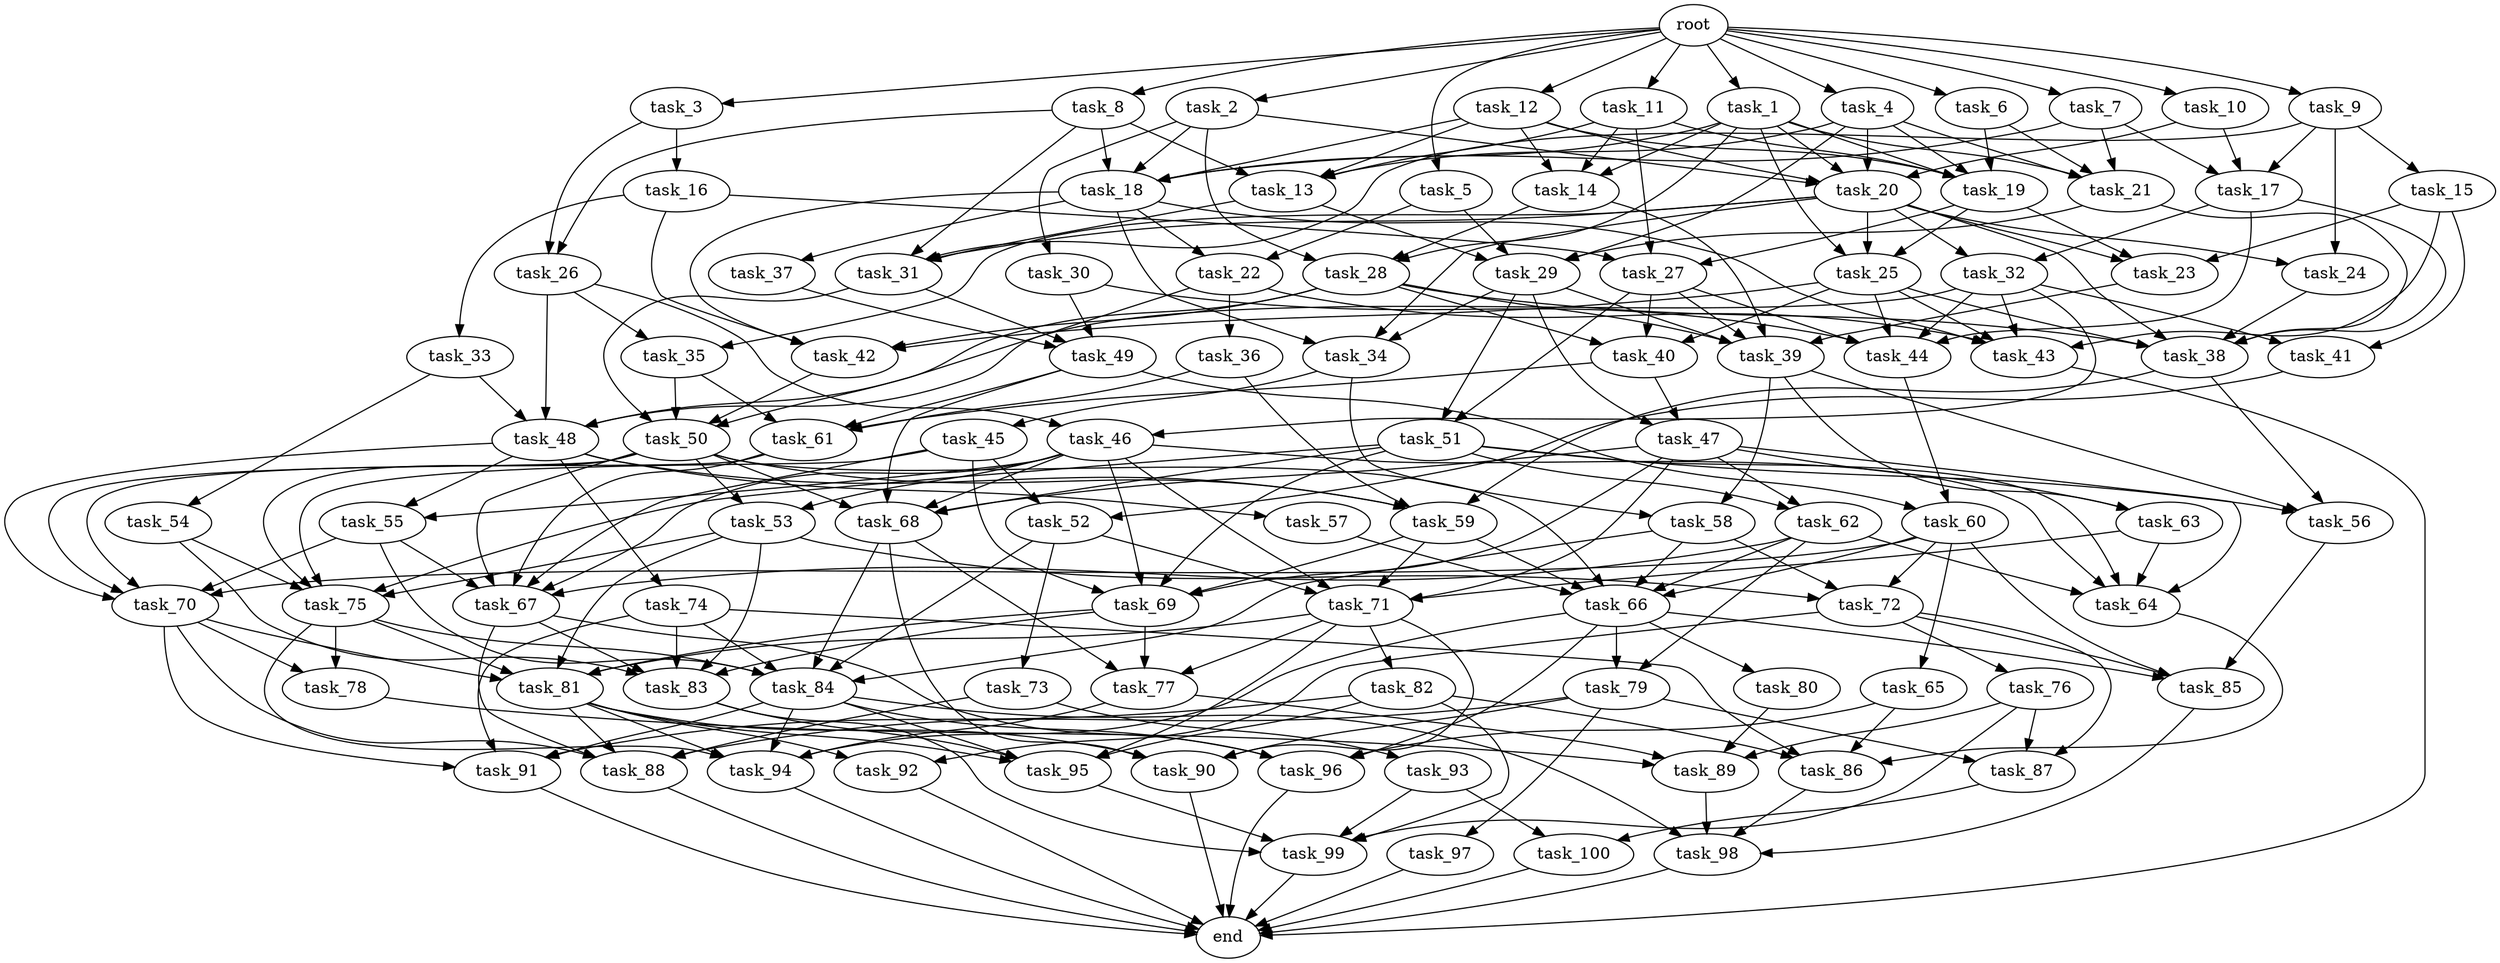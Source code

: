 digraph G {
  task_68 [size="6.527897e+11"];
  task_92 [size="7.624634e+11"];
  task_59 [size="1.360851e+11"];
  task_35 [size="1.472987e+10"];
  task_28 [size="9.522847e+11"];
  task_44 [size="7.849948e+11"];
  task_36 [size="5.938691e+11"];
  task_24 [size="1.033769e+11"];
  task_55 [size="1.027221e+11"];
  task_47 [size="8.041463e+11"];
  task_94 [size="4.670861e+11"];
  task_88 [size="7.833819e+11"];
  task_22 [size="4.719484e+11"];
  task_38 [size="9.237861e+11"];
  task_2 [size="2.998825e+11"];
  task_65 [size="4.696508e+11"];
  task_63 [size="9.234087e+11"];
  task_53 [size="7.075303e+11"];
  task_26 [size="3.200376e+11"];
  root [size="0.000000e+00"];
  task_85 [size="7.129891e+11"];
  task_66 [size="3.311586e+11"];
  task_9 [size="5.969677e+11"];
  task_41 [size="3.309819e+11"];
  task_4 [size="2.531547e+11"];
  task_19 [size="2.653818e+11"];
  task_50 [size="5.405116e+11"];
  task_48 [size="6.952073e+11"];
  task_31 [size="3.456104e+11"];
  task_77 [size="9.863861e+11"];
  task_74 [size="6.924204e+11"];
  task_46 [size="6.226846e+11"];
  task_37 [size="9.429422e+11"];
  task_73 [size="1.861254e+11"];
  task_49 [size="1.036341e+10"];
  task_79 [size="8.240771e+11"];
  task_71 [size="2.765039e+11"];
  task_23 [size="8.326760e+11"];
  task_42 [size="5.843186e+11"];
  task_25 [size="8.120698e+11"];
  task_96 [size="5.627051e+11"];
  task_18 [size="7.440840e+11"];
  task_1 [size="2.492243e+10"];
  task_89 [size="3.333623e+11"];
  task_10 [size="1.667916e+11"];
  task_6 [size="6.028411e+11"];
  task_67 [size="4.097033e+11"];
  task_58 [size="5.673329e+11"];
  task_98 [size="7.521425e+11"];
  task_83 [size="7.627426e+11"];
  task_30 [size="6.451416e+11"];
  task_99 [size="7.253094e+11"];
  task_76 [size="4.358713e+11"];
  task_29 [size="1.259512e+10"];
  task_62 [size="5.937814e+11"];
  task_81 [size="2.314267e+11"];
  task_14 [size="2.741360e+11"];
  task_45 [size="1.122997e+11"];
  task_12 [size="2.578392e+11"];
  task_75 [size="7.446836e+11"];
  task_13 [size="4.646710e+11"];
  task_52 [size="5.377053e+11"];
  task_15 [size="7.552047e+11"];
  task_84 [size="1.080262e+11"];
  task_97 [size="7.164515e+11"];
  task_93 [size="3.854065e+11"];
  task_16 [size="7.455658e+11"];
  task_43 [size="1.754747e+11"];
  task_17 [size="1.172025e+11"];
  task_60 [size="8.063042e+11"];
  task_91 [size="1.745565e+11"];
  task_27 [size="3.478020e+11"];
  end [size="0.000000e+00"];
  task_34 [size="5.801321e+11"];
  task_57 [size="8.344509e+11"];
  task_3 [size="1.132569e+11"];
  task_39 [size="7.941021e+11"];
  task_56 [size="5.660103e+11"];
  task_21 [size="3.102819e+11"];
  task_90 [size="2.840428e+11"];
  task_32 [size="9.596434e+11"];
  task_20 [size="6.917928e+11"];
  task_64 [size="7.574542e+11"];
  task_7 [size="8.026002e+11"];
  task_8 [size="7.509677e+11"];
  task_51 [size="6.222193e+11"];
  task_86 [size="6.551311e+11"];
  task_72 [size="8.355576e+11"];
  task_40 [size="5.145414e+11"];
  task_80 [size="5.054739e+11"];
  task_82 [size="6.742765e+11"];
  task_5 [size="3.660779e+11"];
  task_78 [size="5.740259e+11"];
  task_95 [size="5.557910e+11"];
  task_87 [size="6.554746e+11"];
  task_61 [size="3.000432e+11"];
  task_70 [size="4.723424e+11"];
  task_54 [size="4.838052e+10"];
  task_11 [size="6.722146e+11"];
  task_100 [size="5.680464e+11"];
  task_69 [size="5.438311e+11"];
  task_33 [size="2.519905e+11"];

  task_68 -> task_77 [size="3.287954e+08"];
  task_68 -> task_84 [size="1.800436e+07"];
  task_68 -> task_90 [size="7.101070e+07"];
  task_92 -> end [size="1.000000e-12"];
  task_59 -> task_66 [size="5.519310e+07"];
  task_59 -> task_71 [size="5.530077e+07"];
  task_59 -> task_69 [size="1.087662e+08"];
  task_35 -> task_50 [size="1.351279e+08"];
  task_35 -> task_61 [size="7.501079e+07"];
  task_28 -> task_39 [size="1.588204e+08"];
  task_28 -> task_48 [size="1.738018e+08"];
  task_28 -> task_38 [size="1.539644e+08"];
  task_28 -> task_40 [size="1.715138e+08"];
  task_28 -> task_42 [size="1.460797e+08"];
  task_44 -> task_60 [size="4.031521e+08"];
  task_36 -> task_59 [size="3.402128e+07"];
  task_36 -> task_61 [size="7.501079e+07"];
  task_24 -> task_38 [size="1.539644e+08"];
  task_55 -> task_70 [size="9.446849e+07"];
  task_55 -> task_84 [size="1.800436e+07"];
  task_55 -> task_67 [size="6.828388e+07"];
  task_47 -> task_62 [size="2.968907e+08"];
  task_47 -> task_63 [size="4.617043e+08"];
  task_47 -> task_69 [size="1.087662e+08"];
  task_47 -> task_71 [size="5.530077e+07"];
  task_47 -> task_68 [size="1.305579e+08"];
  task_47 -> task_64 [size="1.514908e+08"];
  task_94 -> end [size="1.000000e-12"];
  task_88 -> end [size="1.000000e-12"];
  task_22 -> task_43 [size="3.509494e+07"];
  task_22 -> task_50 [size="1.351279e+08"];
  task_22 -> task_36 [size="5.938691e+08"];
  task_38 -> task_59 [size="3.402128e+07"];
  task_38 -> task_56 [size="1.886701e+08"];
  task_2 -> task_28 [size="3.174282e+08"];
  task_2 -> task_18 [size="1.488168e+08"];
  task_2 -> task_30 [size="6.451416e+08"];
  task_2 -> task_20 [size="1.383586e+08"];
  task_65 -> task_86 [size="1.637828e+08"];
  task_65 -> task_96 [size="1.406763e+08"];
  task_63 -> task_71 [size="5.530077e+07"];
  task_63 -> task_64 [size="1.514908e+08"];
  task_53 -> task_83 [size="1.525485e+08"];
  task_53 -> task_72 [size="2.785192e+08"];
  task_53 -> task_75 [size="1.489367e+08"];
  task_53 -> task_81 [size="4.628534e+07"];
  task_26 -> task_48 [size="1.738018e+08"];
  task_26 -> task_46 [size="3.113423e+08"];
  task_26 -> task_35 [size="7.364936e+06"];
  root -> task_3 [size="1.000000e-12"];
  root -> task_9 [size="1.000000e-12"];
  root -> task_4 [size="1.000000e-12"];
  root -> task_2 [size="1.000000e-12"];
  root -> task_7 [size="1.000000e-12"];
  root -> task_8 [size="1.000000e-12"];
  root -> task_11 [size="1.000000e-12"];
  root -> task_1 [size="1.000000e-12"];
  root -> task_12 [size="1.000000e-12"];
  root -> task_10 [size="1.000000e-12"];
  root -> task_6 [size="1.000000e-12"];
  root -> task_5 [size="1.000000e-12"];
  task_85 -> task_98 [size="1.880356e+08"];
  task_66 -> task_85 [size="1.782473e+08"];
  task_66 -> task_79 [size="4.120385e+08"];
  task_66 -> task_96 [size="1.406763e+08"];
  task_66 -> task_80 [size="5.054739e+08"];
  task_66 -> task_94 [size="9.341722e+07"];
  task_9 -> task_17 [size="3.906750e+07"];
  task_9 -> task_15 [size="7.552047e+08"];
  task_9 -> task_24 [size="5.168847e+07"];
  task_9 -> task_31 [size="8.640261e+07"];
  task_41 -> task_52 [size="2.688526e+08"];
  task_4 -> task_20 [size="1.383586e+08"];
  task_4 -> task_21 [size="7.757049e+07"];
  task_4 -> task_13 [size="1.161677e+08"];
  task_4 -> task_19 [size="5.307637e+07"];
  task_4 -> task_29 [size="3.148779e+06"];
  task_19 -> task_25 [size="2.706899e+08"];
  task_19 -> task_27 [size="1.159340e+08"];
  task_19 -> task_23 [size="2.775587e+08"];
  task_50 -> task_66 [size="5.519310e+07"];
  task_50 -> task_53 [size="3.537651e+08"];
  task_50 -> task_59 [size="3.402128e+07"];
  task_50 -> task_70 [size="9.446849e+07"];
  task_50 -> task_75 [size="1.489367e+08"];
  task_50 -> task_68 [size="1.305579e+08"];
  task_50 -> task_67 [size="6.828388e+07"];
  task_48 -> task_59 [size="3.402128e+07"];
  task_48 -> task_57 [size="8.344509e+08"];
  task_48 -> task_55 [size="5.136105e+07"];
  task_48 -> task_74 [size="6.924204e+08"];
  task_48 -> task_70 [size="9.446849e+07"];
  task_31 -> task_49 [size="3.454470e+06"];
  task_31 -> task_50 [size="1.351279e+08"];
  task_77 -> task_89 [size="8.334057e+07"];
  task_77 -> task_94 [size="9.341722e+07"];
  task_74 -> task_91 [size="4.363913e+07"];
  task_74 -> task_83 [size="1.525485e+08"];
  task_74 -> task_84 [size="1.800436e+07"];
  task_74 -> task_86 [size="1.637828e+08"];
  task_46 -> task_68 [size="1.305579e+08"];
  task_46 -> task_55 [size="5.136105e+07"];
  task_46 -> task_69 [size="1.087662e+08"];
  task_46 -> task_53 [size="3.537651e+08"];
  task_46 -> task_71 [size="5.530077e+07"];
  task_46 -> task_67 [size="6.828388e+07"];
  task_46 -> task_64 [size="1.514908e+08"];
  task_37 -> task_49 [size="3.454470e+06"];
  task_73 -> task_88 [size="1.566764e+08"];
  task_73 -> task_93 [size="3.854065e+08"];
  task_49 -> task_68 [size="1.305579e+08"];
  task_49 -> task_61 [size="7.501079e+07"];
  task_49 -> task_60 [size="4.031521e+08"];
  task_79 -> task_88 [size="1.566764e+08"];
  task_79 -> task_87 [size="2.184915e+08"];
  task_79 -> task_97 [size="7.164515e+08"];
  task_79 -> task_90 [size="7.101070e+07"];
  task_71 -> task_77 [size="3.287954e+08"];
  task_71 -> task_95 [size="1.111582e+08"];
  task_71 -> task_82 [size="6.742765e+08"];
  task_71 -> task_81 [size="4.628534e+07"];
  task_71 -> task_90 [size="7.101070e+07"];
  task_23 -> task_39 [size="1.588204e+08"];
  task_42 -> task_50 [size="1.351279e+08"];
  task_25 -> task_44 [size="1.569990e+08"];
  task_25 -> task_38 [size="1.539644e+08"];
  task_25 -> task_42 [size="1.460797e+08"];
  task_25 -> task_40 [size="1.715138e+08"];
  task_25 -> task_43 [size="3.509494e+07"];
  task_96 -> end [size="1.000000e-12"];
  task_18 -> task_22 [size="2.359742e+08"];
  task_18 -> task_42 [size="1.460797e+08"];
  task_18 -> task_37 [size="9.429422e+08"];
  task_18 -> task_34 [size="1.933774e+08"];
  task_18 -> task_43 [size="3.509494e+07"];
  task_1 -> task_25 [size="2.706899e+08"];
  task_1 -> task_18 [size="1.488168e+08"];
  task_1 -> task_21 [size="7.757049e+07"];
  task_1 -> task_20 [size="1.383586e+08"];
  task_1 -> task_14 [size="9.137868e+07"];
  task_1 -> task_28 [size="3.174282e+08"];
  task_1 -> task_19 [size="5.307637e+07"];
  task_89 -> task_98 [size="1.880356e+08"];
  task_10 -> task_17 [size="3.906750e+07"];
  task_10 -> task_20 [size="1.383586e+08"];
  task_6 -> task_21 [size="7.757049e+07"];
  task_6 -> task_19 [size="5.307637e+07"];
  task_67 -> task_88 [size="1.566764e+08"];
  task_67 -> task_83 [size="1.525485e+08"];
  task_67 -> task_96 [size="1.406763e+08"];
  task_58 -> task_66 [size="5.519310e+07"];
  task_58 -> task_72 [size="2.785192e+08"];
  task_58 -> task_84 [size="1.800436e+07"];
  task_98 -> end [size="1.000000e-12"];
  task_83 -> task_95 [size="1.111582e+08"];
  task_83 -> task_99 [size="1.450619e+08"];
  task_30 -> task_44 [size="1.569990e+08"];
  task_30 -> task_49 [size="3.454470e+06"];
  task_99 -> end [size="1.000000e-12"];
  task_76 -> task_89 [size="8.334057e+07"];
  task_76 -> task_87 [size="2.184915e+08"];
  task_76 -> task_99 [size="1.450619e+08"];
  task_29 -> task_51 [size="3.111096e+08"];
  task_29 -> task_39 [size="1.588204e+08"];
  task_29 -> task_34 [size="1.933774e+08"];
  task_29 -> task_47 [size="4.020732e+08"];
  task_62 -> task_79 [size="4.120385e+08"];
  task_62 -> task_66 [size="5.519310e+07"];
  task_62 -> task_64 [size="1.514908e+08"];
  task_62 -> task_67 [size="6.828388e+07"];
  task_81 -> task_88 [size="1.566764e+08"];
  task_81 -> task_90 [size="7.101070e+07"];
  task_81 -> task_94 [size="9.341722e+07"];
  task_81 -> task_92 [size="3.812317e+08"];
  task_81 -> task_95 [size="1.111582e+08"];
  task_14 -> task_39 [size="1.588204e+08"];
  task_14 -> task_28 [size="3.174282e+08"];
  task_45 -> task_52 [size="2.688526e+08"];
  task_45 -> task_75 [size="1.489367e+08"];
  task_45 -> task_67 [size="6.828388e+07"];
  task_45 -> task_69 [size="1.087662e+08"];
  task_12 -> task_20 [size="1.383586e+08"];
  task_12 -> task_14 [size="9.137868e+07"];
  task_12 -> task_13 [size="1.161677e+08"];
  task_12 -> task_19 [size="5.307637e+07"];
  task_12 -> task_18 [size="1.488168e+08"];
  task_75 -> task_78 [size="2.870130e+08"];
  task_75 -> task_84 [size="1.800436e+07"];
  task_75 -> task_81 [size="4.628534e+07"];
  task_75 -> task_94 [size="9.341722e+07"];
  task_13 -> task_31 [size="8.640261e+07"];
  task_13 -> task_29 [size="3.148779e+06"];
  task_52 -> task_71 [size="5.530077e+07"];
  task_52 -> task_84 [size="1.800436e+07"];
  task_52 -> task_73 [size="1.861254e+08"];
  task_15 -> task_23 [size="2.775587e+08"];
  task_15 -> task_41 [size="1.654909e+08"];
  task_15 -> task_43 [size="3.509494e+07"];
  task_84 -> task_91 [size="4.363913e+07"];
  task_84 -> task_94 [size="9.341722e+07"];
  task_84 -> task_96 [size="1.406763e+08"];
  task_84 -> task_98 [size="1.880356e+08"];
  task_84 -> task_95 [size="1.111582e+08"];
  task_97 -> end [size="1.000000e-12"];
  task_93 -> task_99 [size="1.450619e+08"];
  task_93 -> task_100 [size="2.840232e+08"];
  task_16 -> task_27 [size="1.159340e+08"];
  task_16 -> task_33 [size="2.519905e+08"];
  task_16 -> task_42 [size="1.460797e+08"];
  task_43 -> end [size="1.000000e-12"];
  task_17 -> task_44 [size="1.569990e+08"];
  task_17 -> task_32 [size="4.798217e+08"];
  task_17 -> task_38 [size="1.539644e+08"];
  task_60 -> task_70 [size="9.446849e+07"];
  task_60 -> task_66 [size="5.519310e+07"];
  task_60 -> task_65 [size="4.696508e+08"];
  task_60 -> task_72 [size="2.785192e+08"];
  task_60 -> task_85 [size="1.782473e+08"];
  task_91 -> end [size="1.000000e-12"];
  task_27 -> task_44 [size="1.569990e+08"];
  task_27 -> task_39 [size="1.588204e+08"];
  task_27 -> task_51 [size="3.111096e+08"];
  task_27 -> task_40 [size="1.715138e+08"];
  task_34 -> task_45 [size="1.122997e+08"];
  task_34 -> task_58 [size="2.836664e+08"];
  task_57 -> task_66 [size="5.519310e+07"];
  task_3 -> task_16 [size="7.455658e+08"];
  task_3 -> task_26 [size="1.600188e+08"];
  task_39 -> task_56 [size="1.886701e+08"];
  task_39 -> task_58 [size="2.836664e+08"];
  task_39 -> task_63 [size="4.617043e+08"];
  task_56 -> task_85 [size="1.782473e+08"];
  task_21 -> task_38 [size="1.539644e+08"];
  task_21 -> task_29 [size="3.148779e+06"];
  task_90 -> end [size="1.000000e-12"];
  task_32 -> task_44 [size="1.569990e+08"];
  task_32 -> task_48 [size="1.738018e+08"];
  task_32 -> task_41 [size="1.654909e+08"];
  task_32 -> task_46 [size="3.113423e+08"];
  task_32 -> task_43 [size="3.509494e+07"];
  task_20 -> task_25 [size="2.706899e+08"];
  task_20 -> task_31 [size="8.640261e+07"];
  task_20 -> task_35 [size="7.364936e+06"];
  task_20 -> task_32 [size="4.798217e+08"];
  task_20 -> task_38 [size="1.539644e+08"];
  task_20 -> task_23 [size="2.775587e+08"];
  task_20 -> task_34 [size="1.933774e+08"];
  task_20 -> task_24 [size="5.168847e+07"];
  task_64 -> task_86 [size="1.637828e+08"];
  task_7 -> task_17 [size="3.906750e+07"];
  task_7 -> task_21 [size="7.757049e+07"];
  task_7 -> task_18 [size="1.488168e+08"];
  task_8 -> task_18 [size="1.488168e+08"];
  task_8 -> task_13 [size="1.161677e+08"];
  task_8 -> task_31 [size="8.640261e+07"];
  task_8 -> task_26 [size="1.600188e+08"];
  task_51 -> task_69 [size="1.087662e+08"];
  task_51 -> task_56 [size="1.886701e+08"];
  task_51 -> task_64 [size="1.514908e+08"];
  task_51 -> task_75 [size="1.489367e+08"];
  task_51 -> task_68 [size="1.305579e+08"];
  task_51 -> task_62 [size="2.968907e+08"];
  task_86 -> task_98 [size="1.880356e+08"];
  task_72 -> task_87 [size="2.184915e+08"];
  task_72 -> task_76 [size="4.358713e+08"];
  task_72 -> task_92 [size="3.812317e+08"];
  task_72 -> task_85 [size="1.782473e+08"];
  task_40 -> task_47 [size="4.020732e+08"];
  task_40 -> task_61 [size="7.501079e+07"];
  task_80 -> task_89 [size="8.334057e+07"];
  task_82 -> task_91 [size="4.363913e+07"];
  task_82 -> task_86 [size="1.637828e+08"];
  task_82 -> task_99 [size="1.450619e+08"];
  task_82 -> task_95 [size="1.111582e+08"];
  task_5 -> task_22 [size="2.359742e+08"];
  task_5 -> task_29 [size="3.148779e+06"];
  task_78 -> task_89 [size="8.334057e+07"];
  task_95 -> task_99 [size="1.450619e+08"];
  task_87 -> task_100 [size="2.840232e+08"];
  task_61 -> task_70 [size="9.446849e+07"];
  task_61 -> task_67 [size="6.828388e+07"];
  task_70 -> task_78 [size="2.870130e+08"];
  task_70 -> task_88 [size="1.566764e+08"];
  task_70 -> task_81 [size="4.628534e+07"];
  task_70 -> task_91 [size="4.363913e+07"];
  task_54 -> task_83 [size="1.525485e+08"];
  task_54 -> task_75 [size="1.489367e+08"];
  task_11 -> task_27 [size="1.159340e+08"];
  task_11 -> task_13 [size="1.161677e+08"];
  task_11 -> task_19 [size="5.307637e+07"];
  task_11 -> task_14 [size="9.137868e+07"];
  task_100 -> end [size="1.000000e-12"];
  task_69 -> task_77 [size="3.287954e+08"];
  task_69 -> task_83 [size="1.525485e+08"];
  task_69 -> task_81 [size="4.628534e+07"];
  task_33 -> task_48 [size="1.738018e+08"];
  task_33 -> task_54 [size="4.838052e+07"];
}

